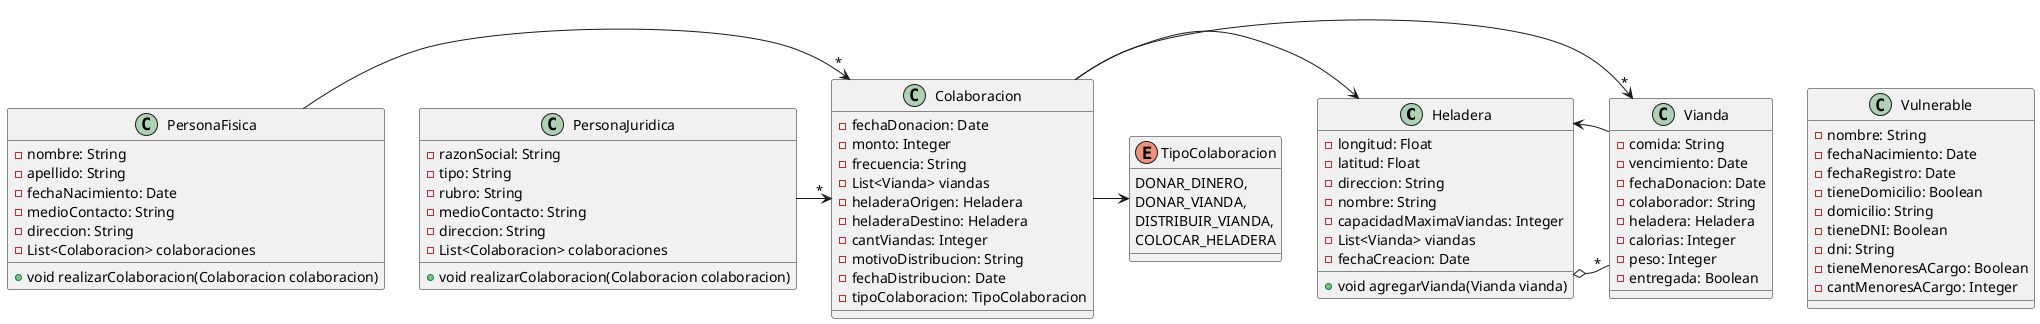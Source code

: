 @startuml

class Heladera {
    -longitud: Float
    -latitud: Float
    -direccion: String
    -nombre: String
    -capacidadMaximaViandas: Integer
    -List<Vianda> viandas
    -fechaCreacion: Date

    +void agregarVianda(Vianda vianda)
}

class Vianda {
    -comida: String
    -vencimiento: Date
    -fechaDonacion: Date
    -colaborador: String
    -heladera: Heladera
    -calorias: Integer
    -peso: Integer
    -entregada: Boolean
}

class Vulnerable {
    -nombre: String
    -fechaNacimiento: Date
    -fechaRegistro: Date
    -tieneDomicilio: Boolean
    -domicilio: String
    -tieneDNI: Boolean
    -dni: String
    -tieneMenoresACargo: Boolean
    -cantMenoresACargo: Integer
}

class PersonaFisica {
    -nombre: String
    -apellido: String
    -fechaNacimiento: Date
    -medioContacto: String
    -direccion: String
    -List<Colaboracion> colaboraciones

    +void realizarColaboracion(Colaboracion colaboracion)
}

class PersonaJuridica {
    -razonSocial: String
    -tipo: String
    -rubro: String
    -medioContacto: String
    -direccion: String
    -List<Colaboracion> colaboraciones

    +void realizarColaboracion(Colaboracion colaboracion)
}

class Colaboracion {
    -fechaDonacion: Date
    -monto: Integer
    -frecuencia: String
    -List<Vianda> viandas
    -heladeraOrigen: Heladera
    -heladeraDestino: Heladera
    -cantViandas: Integer
    -motivoDistribucion: String
    -fechaDistribucion: Date
    -tipoColaboracion: TipoColaboracion
}

enum TipoColaboracion {
    DONAR_DINERO,
    DONAR_VIANDA,
    DISTRIBUIR_VIANDA,
    COLOCAR_HELADERA
}

Heladera o-"*" Vianda
Vianda -> Heladera
Colaboracion -> TipoColaboracion
PersonaFisica ->"*" Colaboracion
PersonaJuridica ->"*" Colaboracion
Colaboracion ->"*" Vianda
Colaboracion -> Heladera

@enduml